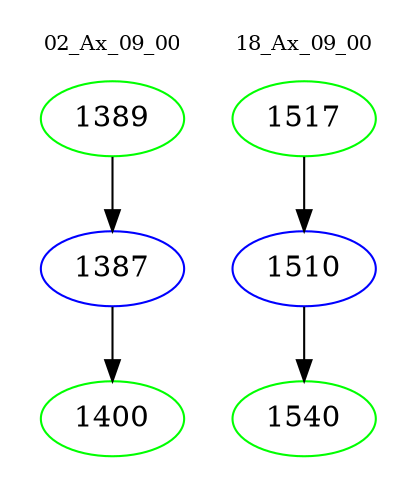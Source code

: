 digraph{
subgraph cluster_0 {
color = white
label = "02_Ax_09_00";
fontsize=10;
T0_1389 [label="1389", color="green"]
T0_1389 -> T0_1387 [color="black"]
T0_1387 [label="1387", color="blue"]
T0_1387 -> T0_1400 [color="black"]
T0_1400 [label="1400", color="green"]
}
subgraph cluster_1 {
color = white
label = "18_Ax_09_00";
fontsize=10;
T1_1517 [label="1517", color="green"]
T1_1517 -> T1_1510 [color="black"]
T1_1510 [label="1510", color="blue"]
T1_1510 -> T1_1540 [color="black"]
T1_1540 [label="1540", color="green"]
}
}
